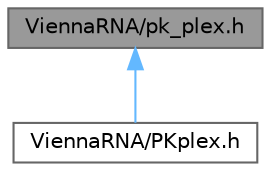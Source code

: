 digraph "ViennaRNA/pk_plex.h"
{
 // INTERACTIVE_SVG=YES
 // LATEX_PDF_SIZE
  bgcolor="transparent";
  edge [fontname=Helvetica,fontsize=10,labelfontname=Helvetica,labelfontsize=10];
  node [fontname=Helvetica,fontsize=10,shape=box,height=0.2,width=0.4];
  Node1 [label="ViennaRNA/pk_plex.h",height=0.2,width=0.4,color="gray40", fillcolor="grey60", style="filled", fontcolor="black",tooltip="Heuristics for two-step pseudoknot forming interaction predictions."];
  Node1 -> Node2 [dir="back",color="steelblue1",style="solid"];
  Node2 [label="ViennaRNA/PKplex.h",height=0.2,width=0.4,color="grey40", fillcolor="white", style="filled",URL="$PKplex_8h_source.html",tooltip=" "];
}
